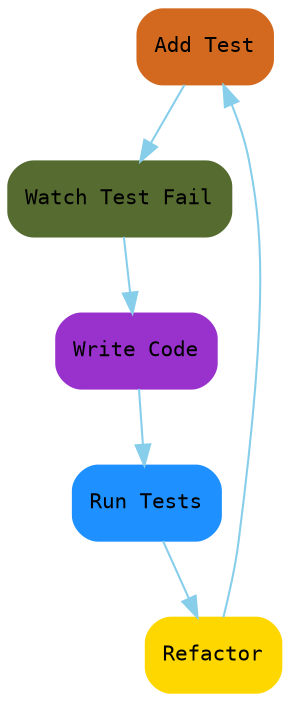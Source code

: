 digraph tdd{
    node [shape="Mrecord", fontname="Consolas", fontsize=10];
    edge [color="skyblue", fontname="Consolas", fontsize=10];

    add_test [label="Add Test", style="filled", color="chocolate"];
    watch_fail [label="Watch Test Fail", style="filled", color="darkolivegreen"];
    write_code [label="Write Code", style="filled", color="darkorchid"];
    run_tests [label="Run Tests", style="filled", color="dodgerblue"];
    refactor [label="Refactor", style="filled", color="gold"];

    add_test -> watch_fail -> write_code -> run_tests -> refactor -> add_test;
}
